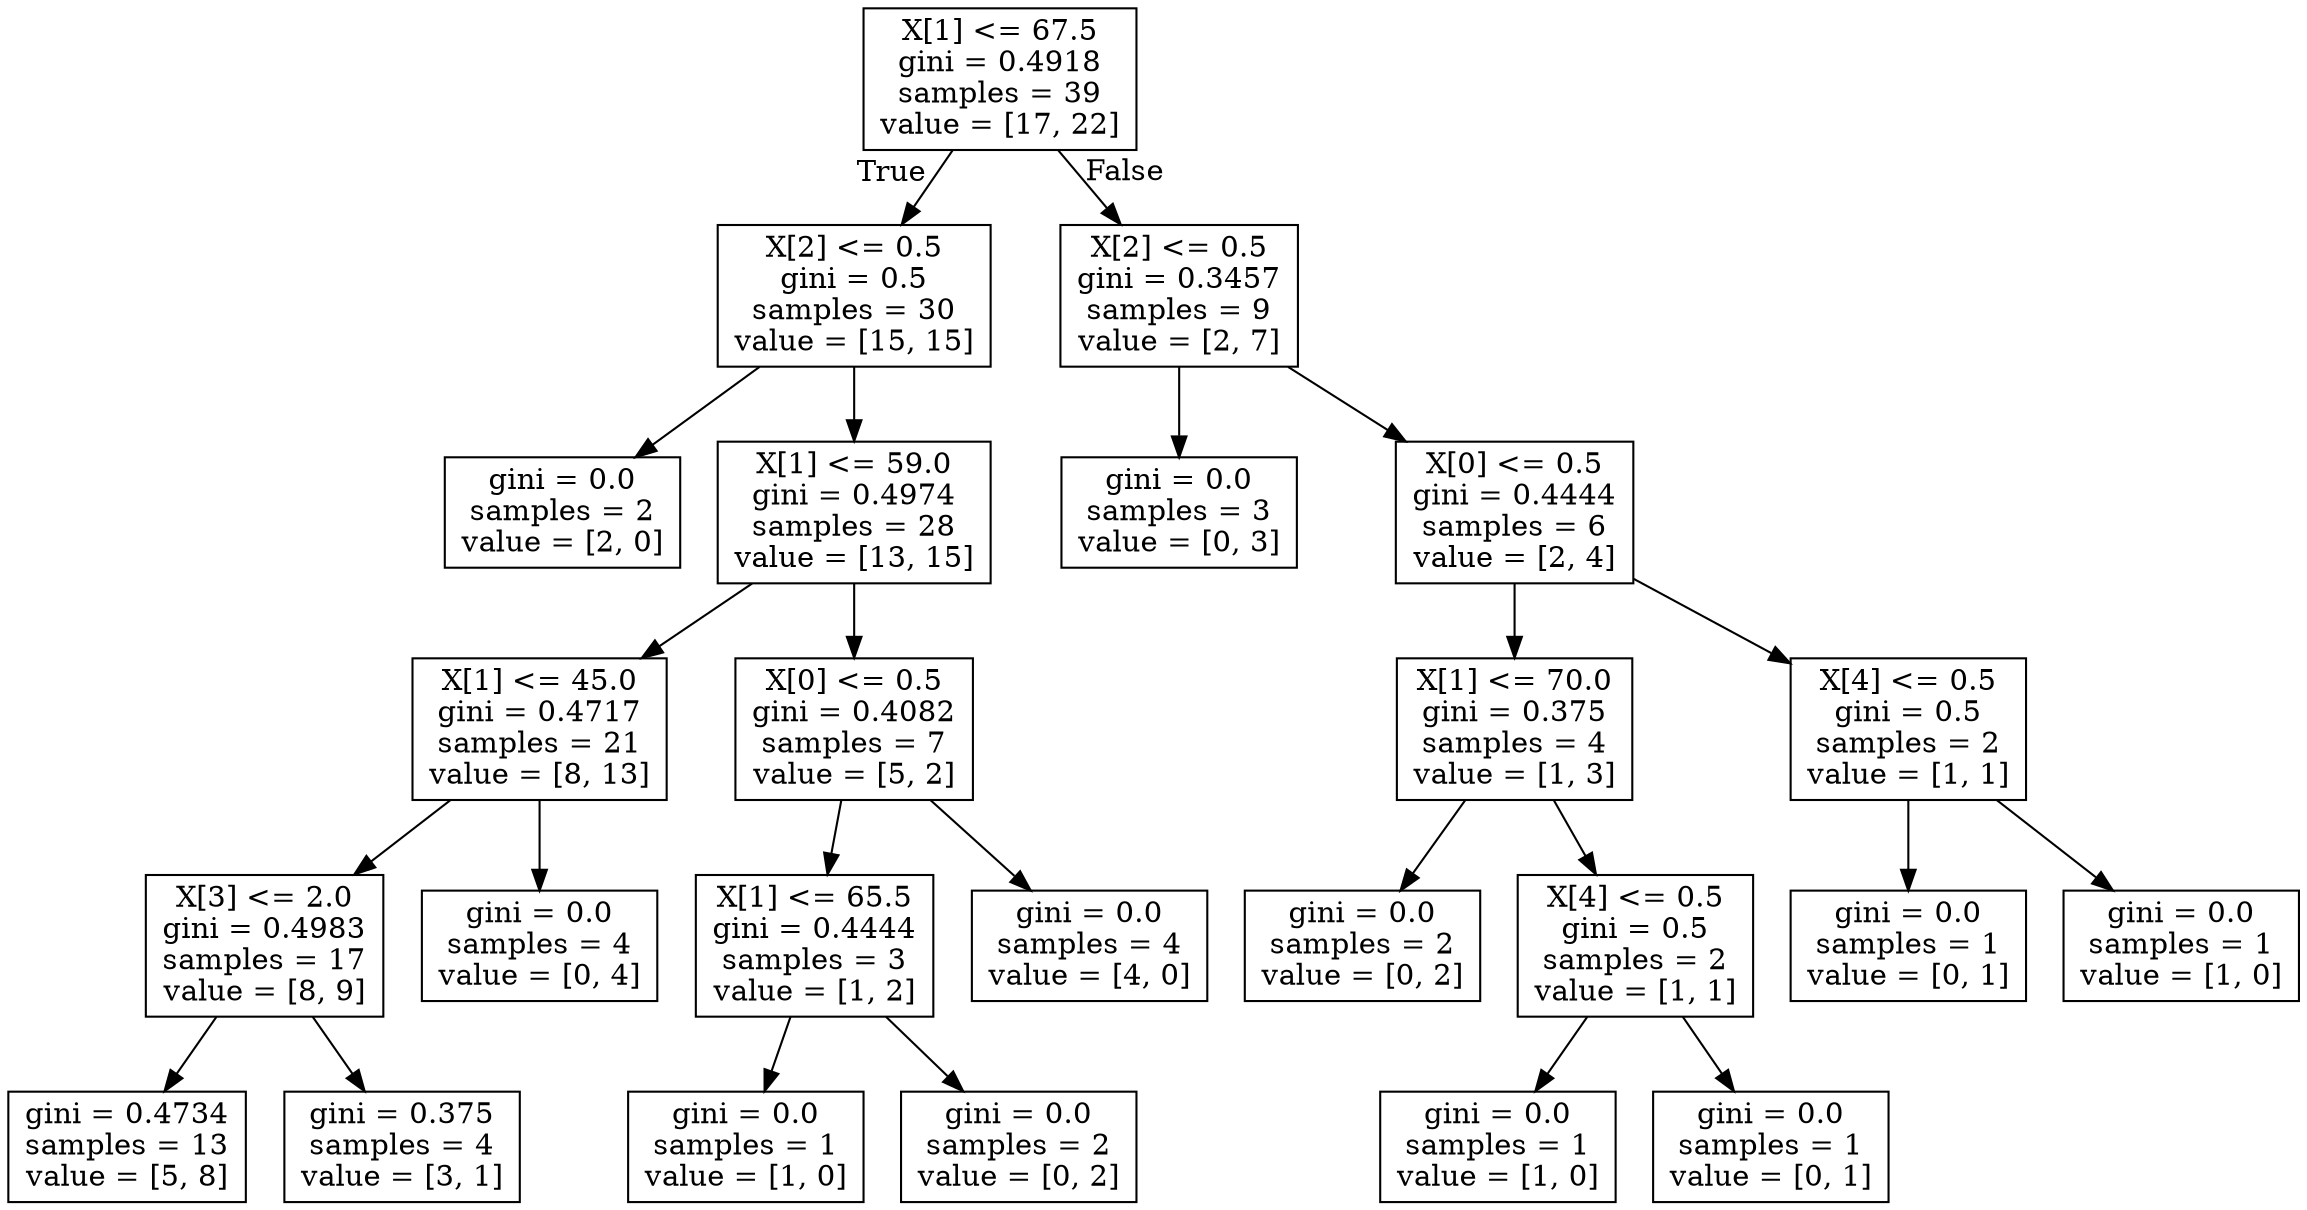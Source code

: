 digraph Tree {
node [shape=box] ;
0 [label="X[1] <= 67.5\ngini = 0.4918\nsamples = 39\nvalue = [17, 22]"] ;
1 [label="X[2] <= 0.5\ngini = 0.5\nsamples = 30\nvalue = [15, 15]"] ;
0 -> 1 [labeldistance=2.5, labelangle=45, headlabel="True"] ;
2 [label="gini = 0.0\nsamples = 2\nvalue = [2, 0]"] ;
1 -> 2 ;
3 [label="X[1] <= 59.0\ngini = 0.4974\nsamples = 28\nvalue = [13, 15]"] ;
1 -> 3 ;
4 [label="X[1] <= 45.0\ngini = 0.4717\nsamples = 21\nvalue = [8, 13]"] ;
3 -> 4 ;
5 [label="X[3] <= 2.0\ngini = 0.4983\nsamples = 17\nvalue = [8, 9]"] ;
4 -> 5 ;
6 [label="gini = 0.4734\nsamples = 13\nvalue = [5, 8]"] ;
5 -> 6 ;
7 [label="gini = 0.375\nsamples = 4\nvalue = [3, 1]"] ;
5 -> 7 ;
8 [label="gini = 0.0\nsamples = 4\nvalue = [0, 4]"] ;
4 -> 8 ;
9 [label="X[0] <= 0.5\ngini = 0.4082\nsamples = 7\nvalue = [5, 2]"] ;
3 -> 9 ;
10 [label="X[1] <= 65.5\ngini = 0.4444\nsamples = 3\nvalue = [1, 2]"] ;
9 -> 10 ;
11 [label="gini = 0.0\nsamples = 1\nvalue = [1, 0]"] ;
10 -> 11 ;
12 [label="gini = 0.0\nsamples = 2\nvalue = [0, 2]"] ;
10 -> 12 ;
13 [label="gini = 0.0\nsamples = 4\nvalue = [4, 0]"] ;
9 -> 13 ;
14 [label="X[2] <= 0.5\ngini = 0.3457\nsamples = 9\nvalue = [2, 7]"] ;
0 -> 14 [labeldistance=2.5, labelangle=-45, headlabel="False"] ;
15 [label="gini = 0.0\nsamples = 3\nvalue = [0, 3]"] ;
14 -> 15 ;
16 [label="X[0] <= 0.5\ngini = 0.4444\nsamples = 6\nvalue = [2, 4]"] ;
14 -> 16 ;
17 [label="X[1] <= 70.0\ngini = 0.375\nsamples = 4\nvalue = [1, 3]"] ;
16 -> 17 ;
18 [label="gini = 0.0\nsamples = 2\nvalue = [0, 2]"] ;
17 -> 18 ;
19 [label="X[4] <= 0.5\ngini = 0.5\nsamples = 2\nvalue = [1, 1]"] ;
17 -> 19 ;
20 [label="gini = 0.0\nsamples = 1\nvalue = [1, 0]"] ;
19 -> 20 ;
21 [label="gini = 0.0\nsamples = 1\nvalue = [0, 1]"] ;
19 -> 21 ;
22 [label="X[4] <= 0.5\ngini = 0.5\nsamples = 2\nvalue = [1, 1]"] ;
16 -> 22 ;
23 [label="gini = 0.0\nsamples = 1\nvalue = [0, 1]"] ;
22 -> 23 ;
24 [label="gini = 0.0\nsamples = 1\nvalue = [1, 0]"] ;
22 -> 24 ;
}